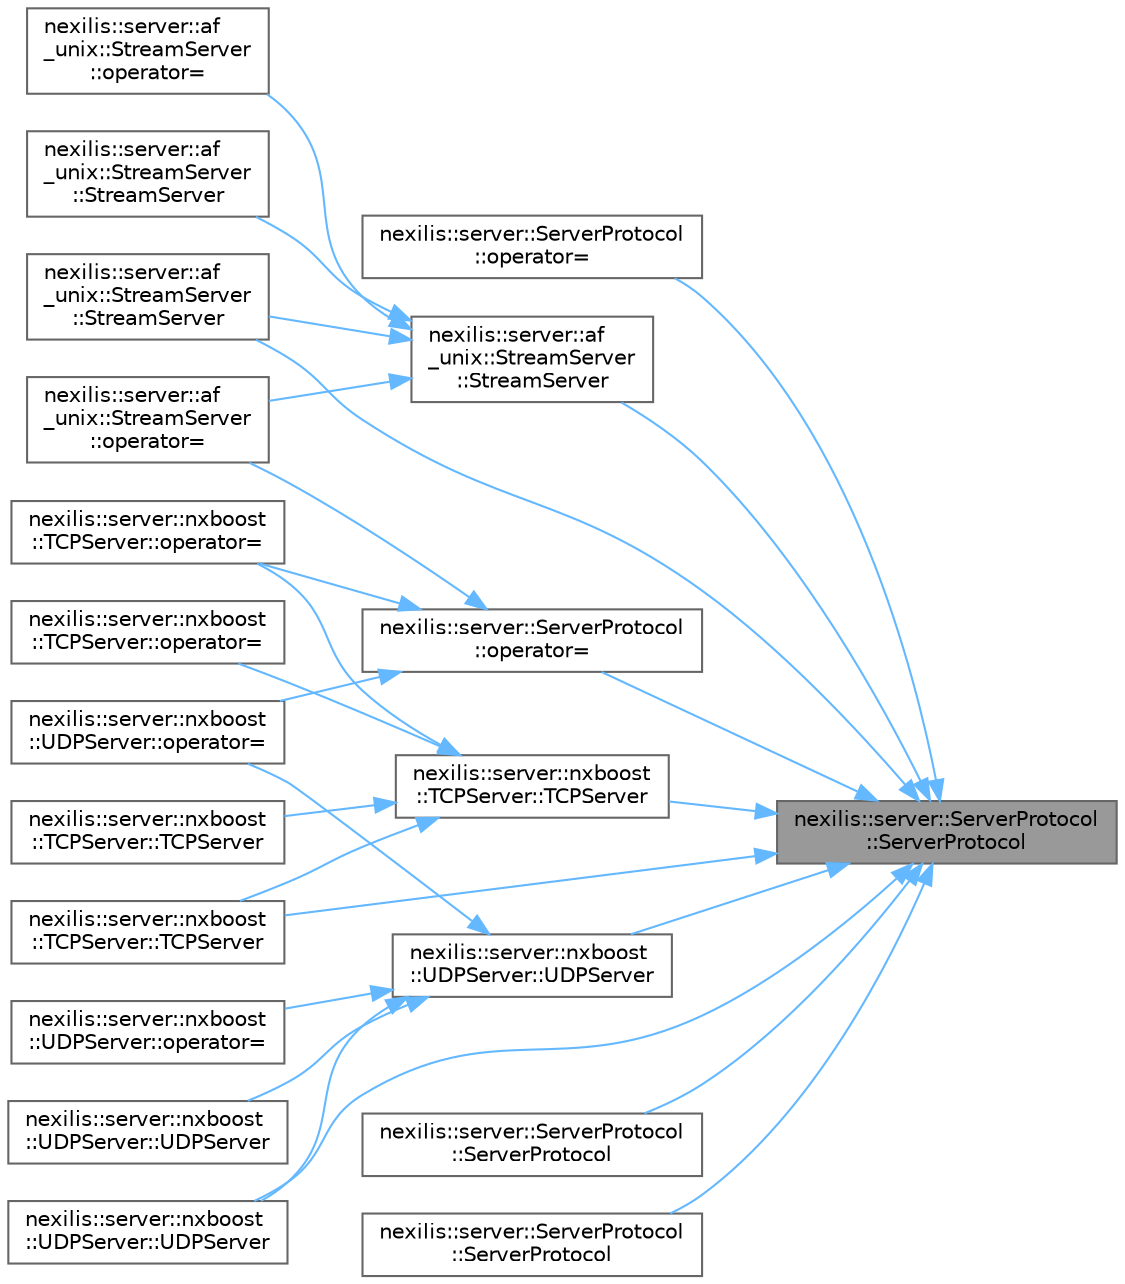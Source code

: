 digraph "nexilis::server::ServerProtocol::ServerProtocol"
{
 // LATEX_PDF_SIZE
  bgcolor="transparent";
  edge [fontname=Helvetica,fontsize=10,labelfontname=Helvetica,labelfontsize=10];
  node [fontname=Helvetica,fontsize=10,shape=box,height=0.2,width=0.4];
  rankdir="RL";
  Node1 [id="Node000001",label="nexilis::server::ServerProtocol\l::ServerProtocol",height=0.2,width=0.4,color="gray40", fillcolor="grey60", style="filled", fontcolor="black",tooltip=" "];
  Node1 -> Node2 [id="edge1_Node000001_Node000002",dir="back",color="steelblue1",style="solid",tooltip=" "];
  Node2 [id="Node000002",label="nexilis::server::ServerProtocol\l::operator=",height=0.2,width=0.4,color="grey40", fillcolor="white", style="filled",URL="$de/df0/classnexilis_1_1server_1_1ServerProtocol.html#aec6ad7663eb0189bbc1a9093e5f621aa",tooltip="Deleted copy assignment operator."];
  Node1 -> Node3 [id="edge2_Node000001_Node000003",dir="back",color="steelblue1",style="solid",tooltip=" "];
  Node3 [id="Node000003",label="nexilis::server::ServerProtocol\l::operator=",height=0.2,width=0.4,color="grey40", fillcolor="white", style="filled",URL="$de/df0/classnexilis_1_1server_1_1ServerProtocol.html#aa9d05f5b4503e2f025a0774be70280eb",tooltip="Move assignment operator."];
  Node3 -> Node4 [id="edge3_Node000003_Node000004",dir="back",color="steelblue1",style="solid",tooltip=" "];
  Node4 [id="Node000004",label="nexilis::server::af\l_unix::StreamServer\l::operator=",height=0.2,width=0.4,color="grey40", fillcolor="white", style="filled",URL="$d4/d3a/classnexilis_1_1server_1_1af__unix_1_1StreamServer.html#a4b248c2a03559cb5362e314120240204",tooltip="Move assignment operator."];
  Node3 -> Node5 [id="edge4_Node000003_Node000005",dir="back",color="steelblue1",style="solid",tooltip=" "];
  Node5 [id="Node000005",label="nexilis::server::nxboost\l::TCPServer::operator=",height=0.2,width=0.4,color="grey40", fillcolor="white", style="filled",URL="$d6/d58/classnexilis_1_1server_1_1nxboost_1_1TCPServer.html#ae29ac09253f9ecb486cc1d1735b2caae",tooltip="Move assignment operator."];
  Node3 -> Node6 [id="edge5_Node000003_Node000006",dir="back",color="steelblue1",style="solid",tooltip=" "];
  Node6 [id="Node000006",label="nexilis::server::nxboost\l::UDPServer::operator=",height=0.2,width=0.4,color="grey40", fillcolor="white", style="filled",URL="$d0/d73/classnexilis_1_1server_1_1nxboost_1_1UDPServer.html#a31d5dc5934fcde97b0e6c9afa4ea755a",tooltip="Move assignment operator."];
  Node1 -> Node7 [id="edge6_Node000001_Node000007",dir="back",color="steelblue1",style="solid",tooltip=" "];
  Node7 [id="Node000007",label="nexilis::server::ServerProtocol\l::ServerProtocol",height=0.2,width=0.4,color="grey40", fillcolor="white", style="filled",URL="$de/df0/classnexilis_1_1server_1_1ServerProtocol.html#ad071612597e37382425092ddb1c5417a",tooltip="Deleted copy constructor."];
  Node1 -> Node8 [id="edge7_Node000001_Node000008",dir="back",color="steelblue1",style="solid",tooltip=" "];
  Node8 [id="Node000008",label="nexilis::server::ServerProtocol\l::ServerProtocol",height=0.2,width=0.4,color="grey40", fillcolor="white", style="filled",URL="$de/df0/classnexilis_1_1server_1_1ServerProtocol.html#a68270b6c2913a061547ff08d1180a087",tooltip="Move constructor."];
  Node1 -> Node9 [id="edge8_Node000001_Node000009",dir="back",color="steelblue1",style="solid",tooltip=" "];
  Node9 [id="Node000009",label="nexilis::server::af\l_unix::StreamServer\l::StreamServer",height=0.2,width=0.4,color="grey40", fillcolor="white", style="filled",URL="$d4/d3a/classnexilis_1_1server_1_1af__unix_1_1StreamServer.html#acde661a2ae9a2e0d8ce702930be793c5",tooltip="Constructor."];
  Node9 -> Node10 [id="edge9_Node000009_Node000010",dir="back",color="steelblue1",style="solid",tooltip=" "];
  Node10 [id="Node000010",label="nexilis::server::af\l_unix::StreamServer\l::operator=",height=0.2,width=0.4,color="grey40", fillcolor="white", style="filled",URL="$d4/d3a/classnexilis_1_1server_1_1af__unix_1_1StreamServer.html#a49fa128318d5268f690d67e7ba119392",tooltip="Deleted copy assignment."];
  Node9 -> Node4 [id="edge10_Node000009_Node000004",dir="back",color="steelblue1",style="solid",tooltip=" "];
  Node9 -> Node11 [id="edge11_Node000009_Node000011",dir="back",color="steelblue1",style="solid",tooltip=" "];
  Node11 [id="Node000011",label="nexilis::server::af\l_unix::StreamServer\l::StreamServer",height=0.2,width=0.4,color="grey40", fillcolor="white", style="filled",URL="$d4/d3a/classnexilis_1_1server_1_1af__unix_1_1StreamServer.html#ab1c4cbef6d49801339841d5290a5e6bb",tooltip="Deleted copy constructor."];
  Node9 -> Node12 [id="edge12_Node000009_Node000012",dir="back",color="steelblue1",style="solid",tooltip=" "];
  Node12 [id="Node000012",label="nexilis::server::af\l_unix::StreamServer\l::StreamServer",height=0.2,width=0.4,color="grey40", fillcolor="white", style="filled",URL="$d4/d3a/classnexilis_1_1server_1_1af__unix_1_1StreamServer.html#aa9d6f22f291b4595c7a961f85c25ab9b",tooltip="Move constructor."];
  Node1 -> Node12 [id="edge13_Node000001_Node000012",dir="back",color="steelblue1",style="solid",tooltip=" "];
  Node1 -> Node13 [id="edge14_Node000001_Node000013",dir="back",color="steelblue1",style="solid",tooltip=" "];
  Node13 [id="Node000013",label="nexilis::server::nxboost\l::TCPServer::TCPServer",height=0.2,width=0.4,color="grey40", fillcolor="white", style="filled",URL="$d6/d58/classnexilis_1_1server_1_1nxboost_1_1TCPServer.html#a71fb5df1153a57c47cdcf0f27053c327",tooltip="Constructor."];
  Node13 -> Node14 [id="edge15_Node000013_Node000014",dir="back",color="steelblue1",style="solid",tooltip=" "];
  Node14 [id="Node000014",label="nexilis::server::nxboost\l::TCPServer::operator=",height=0.2,width=0.4,color="grey40", fillcolor="white", style="filled",URL="$d6/d58/classnexilis_1_1server_1_1nxboost_1_1TCPServer.html#afc1f4d3b358c95034aad01506c57951e",tooltip="Deleted move assignment operator."];
  Node13 -> Node5 [id="edge16_Node000013_Node000005",dir="back",color="steelblue1",style="solid",tooltip=" "];
  Node13 -> Node15 [id="edge17_Node000013_Node000015",dir="back",color="steelblue1",style="solid",tooltip=" "];
  Node15 [id="Node000015",label="nexilis::server::nxboost\l::TCPServer::TCPServer",height=0.2,width=0.4,color="grey40", fillcolor="white", style="filled",URL="$d6/d58/classnexilis_1_1server_1_1nxboost_1_1TCPServer.html#a62b21eca9e173a6ba88c75fca5719eb6",tooltip="Deleted move constructor."];
  Node13 -> Node16 [id="edge18_Node000013_Node000016",dir="back",color="steelblue1",style="solid",tooltip=" "];
  Node16 [id="Node000016",label="nexilis::server::nxboost\l::TCPServer::TCPServer",height=0.2,width=0.4,color="grey40", fillcolor="white", style="filled",URL="$d6/d58/classnexilis_1_1server_1_1nxboost_1_1TCPServer.html#ab13f13a78523ce8adb258391c4c7eb08",tooltip="Move constructor."];
  Node1 -> Node16 [id="edge19_Node000001_Node000016",dir="back",color="steelblue1",style="solid",tooltip=" "];
  Node1 -> Node17 [id="edge20_Node000001_Node000017",dir="back",color="steelblue1",style="solid",tooltip=" "];
  Node17 [id="Node000017",label="nexilis::server::nxboost\l::UDPServer::UDPServer",height=0.2,width=0.4,color="grey40", fillcolor="white", style="filled",URL="$d0/d73/classnexilis_1_1server_1_1nxboost_1_1UDPServer.html#abd397f43cf5443d49dc85874c121b687",tooltip="Constructor."];
  Node17 -> Node18 [id="edge21_Node000017_Node000018",dir="back",color="steelblue1",style="solid",tooltip=" "];
  Node18 [id="Node000018",label="nexilis::server::nxboost\l::UDPServer::operator=",height=0.2,width=0.4,color="grey40", fillcolor="white", style="filled",URL="$d0/d73/classnexilis_1_1server_1_1nxboost_1_1UDPServer.html#a493c027b02bbb6535404261cc125c46a",tooltip="Deleted copy assignment operator."];
  Node17 -> Node6 [id="edge22_Node000017_Node000006",dir="back",color="steelblue1",style="solid",tooltip=" "];
  Node17 -> Node19 [id="edge23_Node000017_Node000019",dir="back",color="steelblue1",style="solid",tooltip=" "];
  Node19 [id="Node000019",label="nexilis::server::nxboost\l::UDPServer::UDPServer",height=0.2,width=0.4,color="grey40", fillcolor="white", style="filled",URL="$d0/d73/classnexilis_1_1server_1_1nxboost_1_1UDPServer.html#a2a75a6d16a4c030b5a1823c8137cf197",tooltip="Deleted copy constructor."];
  Node17 -> Node20 [id="edge24_Node000017_Node000020",dir="back",color="steelblue1",style="solid",tooltip=" "];
  Node20 [id="Node000020",label="nexilis::server::nxboost\l::UDPServer::UDPServer",height=0.2,width=0.4,color="grey40", fillcolor="white", style="filled",URL="$d0/d73/classnexilis_1_1server_1_1nxboost_1_1UDPServer.html#a2440662e11062067379cc56fdc66e7d2",tooltip="Move constructor."];
  Node1 -> Node20 [id="edge25_Node000001_Node000020",dir="back",color="steelblue1",style="solid",tooltip=" "];
}

